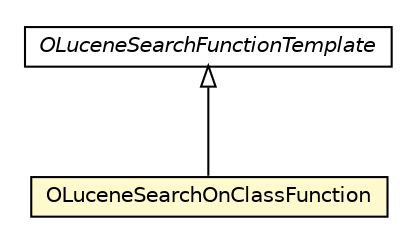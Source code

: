 #!/usr/local/bin/dot
#
# Class diagram 
# Generated by UMLGraph version R5_6-24-gf6e263 (http://www.umlgraph.org/)
#

digraph G {
	edge [fontname="Helvetica",fontsize=10,labelfontname="Helvetica",labelfontsize=10];
	node [fontname="Helvetica",fontsize=10,shape=plaintext];
	nodesep=0.25;
	ranksep=0.5;
	// com.orientechnologies.lucene.functions.OLuceneSearchOnClassFunction
	c4413639 [label=<<table title="com.orientechnologies.lucene.functions.OLuceneSearchOnClassFunction" border="0" cellborder="1" cellspacing="0" cellpadding="2" port="p" bgcolor="lemonChiffon" href="./OLuceneSearchOnClassFunction.html">
		<tr><td><table border="0" cellspacing="0" cellpadding="1">
<tr><td align="center" balign="center"> OLuceneSearchOnClassFunction </td></tr>
		</table></td></tr>
		</table>>, URL="./OLuceneSearchOnClassFunction.html", fontname="Helvetica", fontcolor="black", fontsize=10.0];
	// com.orientechnologies.lucene.functions.OLuceneSearchFunctionTemplate
	c4413642 [label=<<table title="com.orientechnologies.lucene.functions.OLuceneSearchFunctionTemplate" border="0" cellborder="1" cellspacing="0" cellpadding="2" port="p" href="./OLuceneSearchFunctionTemplate.html">
		<tr><td><table border="0" cellspacing="0" cellpadding="1">
<tr><td align="center" balign="center"><font face="Helvetica-Oblique"> OLuceneSearchFunctionTemplate </font></td></tr>
		</table></td></tr>
		</table>>, URL="./OLuceneSearchFunctionTemplate.html", fontname="Helvetica", fontcolor="black", fontsize=10.0];
	//com.orientechnologies.lucene.functions.OLuceneSearchOnClassFunction extends com.orientechnologies.lucene.functions.OLuceneSearchFunctionTemplate
	c4413642:p -> c4413639:p [dir=back,arrowtail=empty];
}

